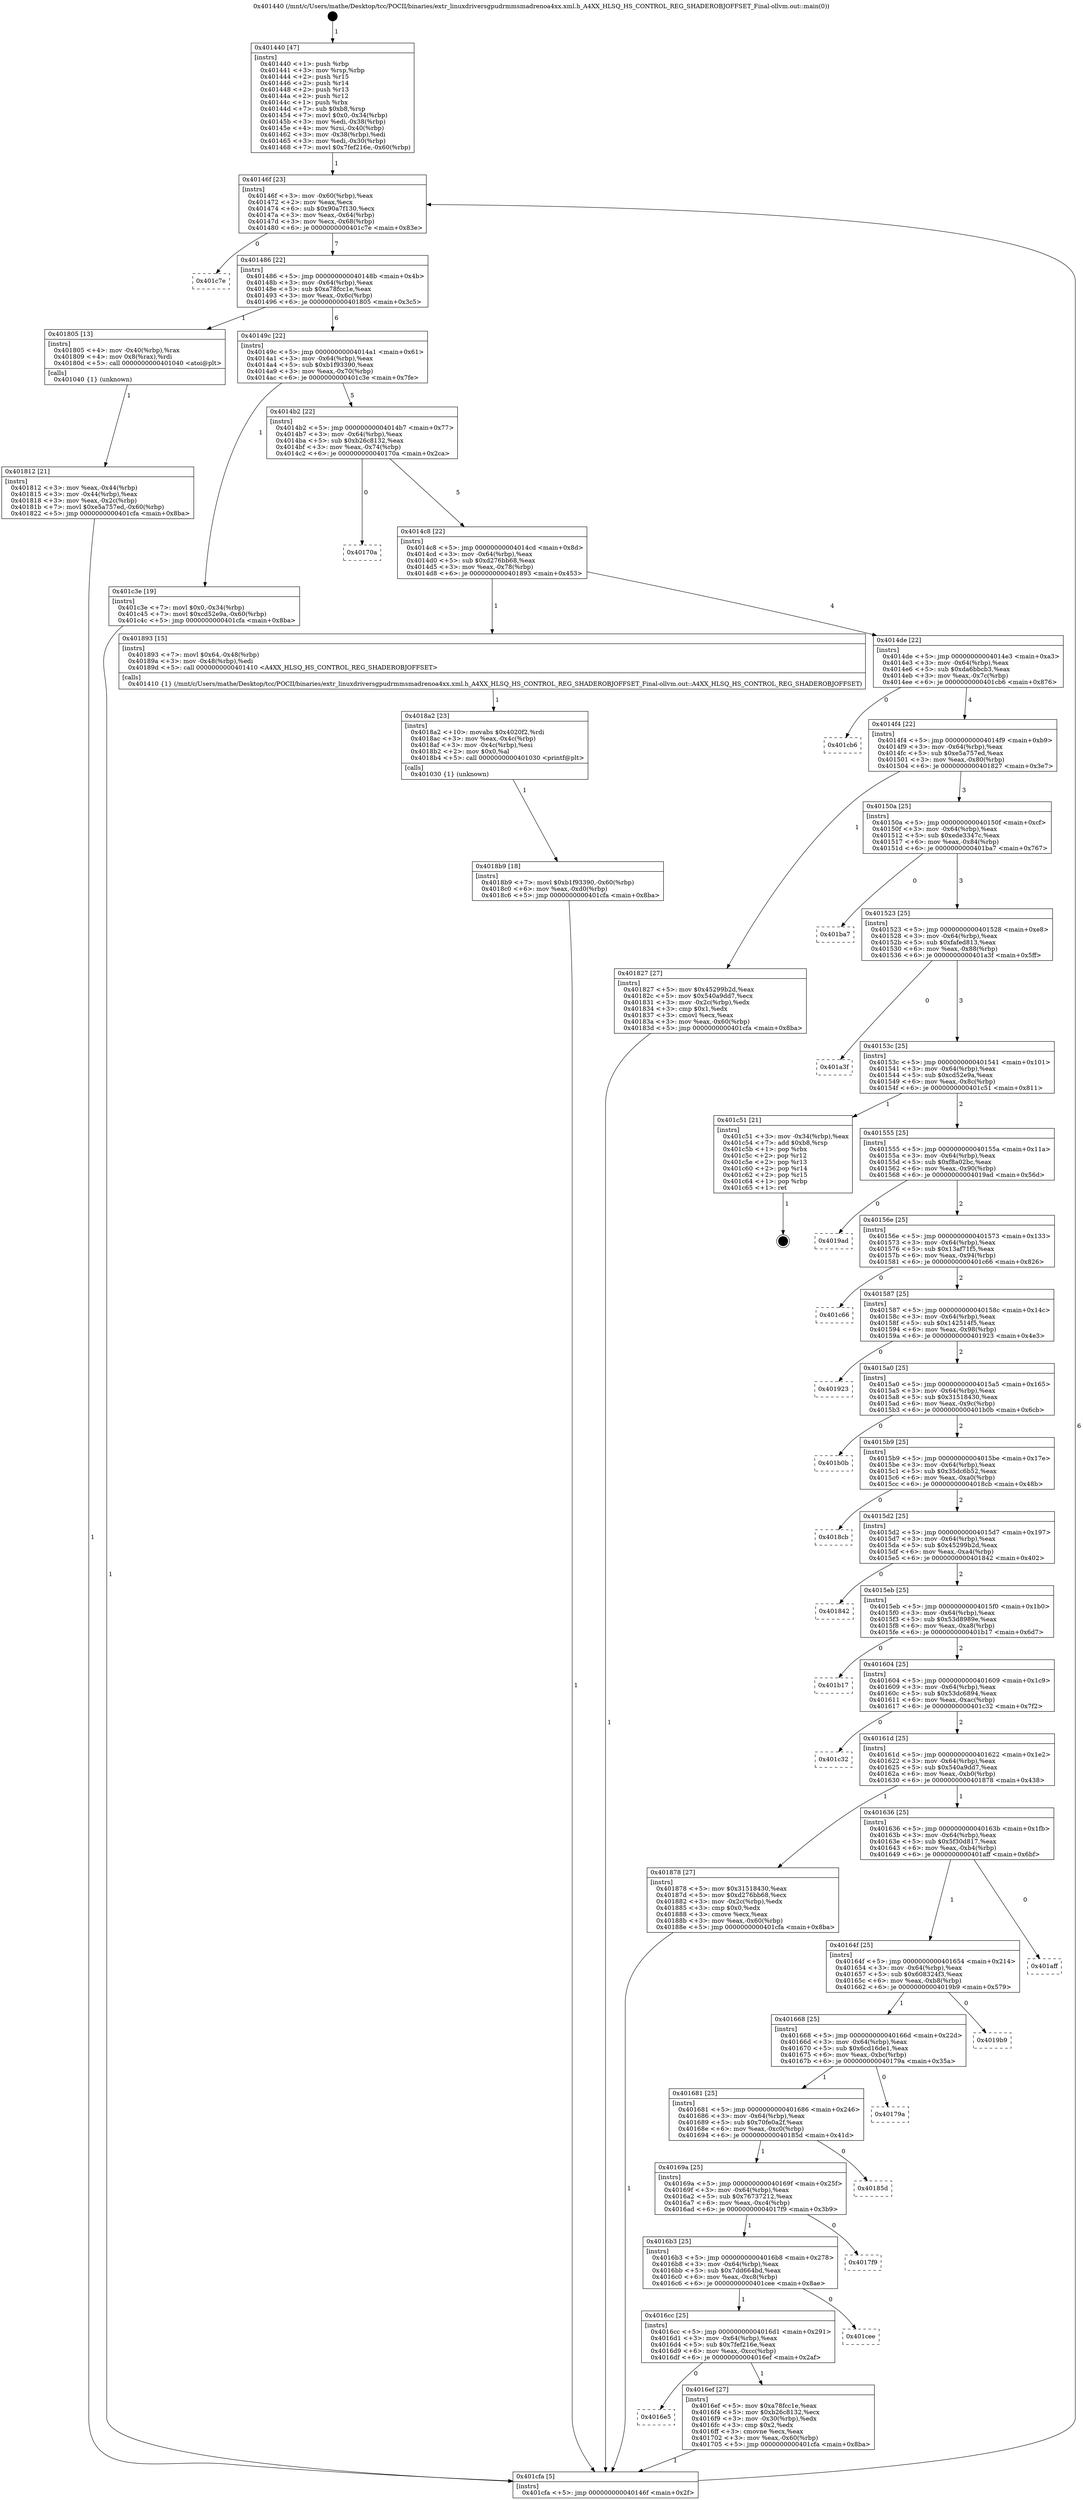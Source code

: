 digraph "0x401440" {
  label = "0x401440 (/mnt/c/Users/mathe/Desktop/tcc/POCII/binaries/extr_linuxdriversgpudrmmsmadrenoa4xx.xml.h_A4XX_HLSQ_HS_CONTROL_REG_SHADEROBJOFFSET_Final-ollvm.out::main(0))"
  labelloc = "t"
  node[shape=record]

  Entry [label="",width=0.3,height=0.3,shape=circle,fillcolor=black,style=filled]
  "0x40146f" [label="{
     0x40146f [23]\l
     | [instrs]\l
     &nbsp;&nbsp;0x40146f \<+3\>: mov -0x60(%rbp),%eax\l
     &nbsp;&nbsp;0x401472 \<+2\>: mov %eax,%ecx\l
     &nbsp;&nbsp;0x401474 \<+6\>: sub $0x90a7f130,%ecx\l
     &nbsp;&nbsp;0x40147a \<+3\>: mov %eax,-0x64(%rbp)\l
     &nbsp;&nbsp;0x40147d \<+3\>: mov %ecx,-0x68(%rbp)\l
     &nbsp;&nbsp;0x401480 \<+6\>: je 0000000000401c7e \<main+0x83e\>\l
  }"]
  "0x401c7e" [label="{
     0x401c7e\l
  }", style=dashed]
  "0x401486" [label="{
     0x401486 [22]\l
     | [instrs]\l
     &nbsp;&nbsp;0x401486 \<+5\>: jmp 000000000040148b \<main+0x4b\>\l
     &nbsp;&nbsp;0x40148b \<+3\>: mov -0x64(%rbp),%eax\l
     &nbsp;&nbsp;0x40148e \<+5\>: sub $0xa78fcc1e,%eax\l
     &nbsp;&nbsp;0x401493 \<+3\>: mov %eax,-0x6c(%rbp)\l
     &nbsp;&nbsp;0x401496 \<+6\>: je 0000000000401805 \<main+0x3c5\>\l
  }"]
  Exit [label="",width=0.3,height=0.3,shape=circle,fillcolor=black,style=filled,peripheries=2]
  "0x401805" [label="{
     0x401805 [13]\l
     | [instrs]\l
     &nbsp;&nbsp;0x401805 \<+4\>: mov -0x40(%rbp),%rax\l
     &nbsp;&nbsp;0x401809 \<+4\>: mov 0x8(%rax),%rdi\l
     &nbsp;&nbsp;0x40180d \<+5\>: call 0000000000401040 \<atoi@plt\>\l
     | [calls]\l
     &nbsp;&nbsp;0x401040 \{1\} (unknown)\l
  }"]
  "0x40149c" [label="{
     0x40149c [22]\l
     | [instrs]\l
     &nbsp;&nbsp;0x40149c \<+5\>: jmp 00000000004014a1 \<main+0x61\>\l
     &nbsp;&nbsp;0x4014a1 \<+3\>: mov -0x64(%rbp),%eax\l
     &nbsp;&nbsp;0x4014a4 \<+5\>: sub $0xb1f93390,%eax\l
     &nbsp;&nbsp;0x4014a9 \<+3\>: mov %eax,-0x70(%rbp)\l
     &nbsp;&nbsp;0x4014ac \<+6\>: je 0000000000401c3e \<main+0x7fe\>\l
  }"]
  "0x4018b9" [label="{
     0x4018b9 [18]\l
     | [instrs]\l
     &nbsp;&nbsp;0x4018b9 \<+7\>: movl $0xb1f93390,-0x60(%rbp)\l
     &nbsp;&nbsp;0x4018c0 \<+6\>: mov %eax,-0xd0(%rbp)\l
     &nbsp;&nbsp;0x4018c6 \<+5\>: jmp 0000000000401cfa \<main+0x8ba\>\l
  }"]
  "0x401c3e" [label="{
     0x401c3e [19]\l
     | [instrs]\l
     &nbsp;&nbsp;0x401c3e \<+7\>: movl $0x0,-0x34(%rbp)\l
     &nbsp;&nbsp;0x401c45 \<+7\>: movl $0xcd52e9a,-0x60(%rbp)\l
     &nbsp;&nbsp;0x401c4c \<+5\>: jmp 0000000000401cfa \<main+0x8ba\>\l
  }"]
  "0x4014b2" [label="{
     0x4014b2 [22]\l
     | [instrs]\l
     &nbsp;&nbsp;0x4014b2 \<+5\>: jmp 00000000004014b7 \<main+0x77\>\l
     &nbsp;&nbsp;0x4014b7 \<+3\>: mov -0x64(%rbp),%eax\l
     &nbsp;&nbsp;0x4014ba \<+5\>: sub $0xb26c8132,%eax\l
     &nbsp;&nbsp;0x4014bf \<+3\>: mov %eax,-0x74(%rbp)\l
     &nbsp;&nbsp;0x4014c2 \<+6\>: je 000000000040170a \<main+0x2ca\>\l
  }"]
  "0x4018a2" [label="{
     0x4018a2 [23]\l
     | [instrs]\l
     &nbsp;&nbsp;0x4018a2 \<+10\>: movabs $0x4020f2,%rdi\l
     &nbsp;&nbsp;0x4018ac \<+3\>: mov %eax,-0x4c(%rbp)\l
     &nbsp;&nbsp;0x4018af \<+3\>: mov -0x4c(%rbp),%esi\l
     &nbsp;&nbsp;0x4018b2 \<+2\>: mov $0x0,%al\l
     &nbsp;&nbsp;0x4018b4 \<+5\>: call 0000000000401030 \<printf@plt\>\l
     | [calls]\l
     &nbsp;&nbsp;0x401030 \{1\} (unknown)\l
  }"]
  "0x40170a" [label="{
     0x40170a\l
  }", style=dashed]
  "0x4014c8" [label="{
     0x4014c8 [22]\l
     | [instrs]\l
     &nbsp;&nbsp;0x4014c8 \<+5\>: jmp 00000000004014cd \<main+0x8d\>\l
     &nbsp;&nbsp;0x4014cd \<+3\>: mov -0x64(%rbp),%eax\l
     &nbsp;&nbsp;0x4014d0 \<+5\>: sub $0xd276bb68,%eax\l
     &nbsp;&nbsp;0x4014d5 \<+3\>: mov %eax,-0x78(%rbp)\l
     &nbsp;&nbsp;0x4014d8 \<+6\>: je 0000000000401893 \<main+0x453\>\l
  }"]
  "0x401812" [label="{
     0x401812 [21]\l
     | [instrs]\l
     &nbsp;&nbsp;0x401812 \<+3\>: mov %eax,-0x44(%rbp)\l
     &nbsp;&nbsp;0x401815 \<+3\>: mov -0x44(%rbp),%eax\l
     &nbsp;&nbsp;0x401818 \<+3\>: mov %eax,-0x2c(%rbp)\l
     &nbsp;&nbsp;0x40181b \<+7\>: movl $0xe5a757ed,-0x60(%rbp)\l
     &nbsp;&nbsp;0x401822 \<+5\>: jmp 0000000000401cfa \<main+0x8ba\>\l
  }"]
  "0x401893" [label="{
     0x401893 [15]\l
     | [instrs]\l
     &nbsp;&nbsp;0x401893 \<+7\>: movl $0x64,-0x48(%rbp)\l
     &nbsp;&nbsp;0x40189a \<+3\>: mov -0x48(%rbp),%edi\l
     &nbsp;&nbsp;0x40189d \<+5\>: call 0000000000401410 \<A4XX_HLSQ_HS_CONTROL_REG_SHADEROBJOFFSET\>\l
     | [calls]\l
     &nbsp;&nbsp;0x401410 \{1\} (/mnt/c/Users/mathe/Desktop/tcc/POCII/binaries/extr_linuxdriversgpudrmmsmadrenoa4xx.xml.h_A4XX_HLSQ_HS_CONTROL_REG_SHADEROBJOFFSET_Final-ollvm.out::A4XX_HLSQ_HS_CONTROL_REG_SHADEROBJOFFSET)\l
  }"]
  "0x4014de" [label="{
     0x4014de [22]\l
     | [instrs]\l
     &nbsp;&nbsp;0x4014de \<+5\>: jmp 00000000004014e3 \<main+0xa3\>\l
     &nbsp;&nbsp;0x4014e3 \<+3\>: mov -0x64(%rbp),%eax\l
     &nbsp;&nbsp;0x4014e6 \<+5\>: sub $0xda6bbcb3,%eax\l
     &nbsp;&nbsp;0x4014eb \<+3\>: mov %eax,-0x7c(%rbp)\l
     &nbsp;&nbsp;0x4014ee \<+6\>: je 0000000000401cb6 \<main+0x876\>\l
  }"]
  "0x401440" [label="{
     0x401440 [47]\l
     | [instrs]\l
     &nbsp;&nbsp;0x401440 \<+1\>: push %rbp\l
     &nbsp;&nbsp;0x401441 \<+3\>: mov %rsp,%rbp\l
     &nbsp;&nbsp;0x401444 \<+2\>: push %r15\l
     &nbsp;&nbsp;0x401446 \<+2\>: push %r14\l
     &nbsp;&nbsp;0x401448 \<+2\>: push %r13\l
     &nbsp;&nbsp;0x40144a \<+2\>: push %r12\l
     &nbsp;&nbsp;0x40144c \<+1\>: push %rbx\l
     &nbsp;&nbsp;0x40144d \<+7\>: sub $0xb8,%rsp\l
     &nbsp;&nbsp;0x401454 \<+7\>: movl $0x0,-0x34(%rbp)\l
     &nbsp;&nbsp;0x40145b \<+3\>: mov %edi,-0x38(%rbp)\l
     &nbsp;&nbsp;0x40145e \<+4\>: mov %rsi,-0x40(%rbp)\l
     &nbsp;&nbsp;0x401462 \<+3\>: mov -0x38(%rbp),%edi\l
     &nbsp;&nbsp;0x401465 \<+3\>: mov %edi,-0x30(%rbp)\l
     &nbsp;&nbsp;0x401468 \<+7\>: movl $0x7fef216e,-0x60(%rbp)\l
  }"]
  "0x401cb6" [label="{
     0x401cb6\l
  }", style=dashed]
  "0x4014f4" [label="{
     0x4014f4 [22]\l
     | [instrs]\l
     &nbsp;&nbsp;0x4014f4 \<+5\>: jmp 00000000004014f9 \<main+0xb9\>\l
     &nbsp;&nbsp;0x4014f9 \<+3\>: mov -0x64(%rbp),%eax\l
     &nbsp;&nbsp;0x4014fc \<+5\>: sub $0xe5a757ed,%eax\l
     &nbsp;&nbsp;0x401501 \<+3\>: mov %eax,-0x80(%rbp)\l
     &nbsp;&nbsp;0x401504 \<+6\>: je 0000000000401827 \<main+0x3e7\>\l
  }"]
  "0x401cfa" [label="{
     0x401cfa [5]\l
     | [instrs]\l
     &nbsp;&nbsp;0x401cfa \<+5\>: jmp 000000000040146f \<main+0x2f\>\l
  }"]
  "0x401827" [label="{
     0x401827 [27]\l
     | [instrs]\l
     &nbsp;&nbsp;0x401827 \<+5\>: mov $0x45299b2d,%eax\l
     &nbsp;&nbsp;0x40182c \<+5\>: mov $0x540a9dd7,%ecx\l
     &nbsp;&nbsp;0x401831 \<+3\>: mov -0x2c(%rbp),%edx\l
     &nbsp;&nbsp;0x401834 \<+3\>: cmp $0x1,%edx\l
     &nbsp;&nbsp;0x401837 \<+3\>: cmovl %ecx,%eax\l
     &nbsp;&nbsp;0x40183a \<+3\>: mov %eax,-0x60(%rbp)\l
     &nbsp;&nbsp;0x40183d \<+5\>: jmp 0000000000401cfa \<main+0x8ba\>\l
  }"]
  "0x40150a" [label="{
     0x40150a [25]\l
     | [instrs]\l
     &nbsp;&nbsp;0x40150a \<+5\>: jmp 000000000040150f \<main+0xcf\>\l
     &nbsp;&nbsp;0x40150f \<+3\>: mov -0x64(%rbp),%eax\l
     &nbsp;&nbsp;0x401512 \<+5\>: sub $0xede3347c,%eax\l
     &nbsp;&nbsp;0x401517 \<+6\>: mov %eax,-0x84(%rbp)\l
     &nbsp;&nbsp;0x40151d \<+6\>: je 0000000000401ba7 \<main+0x767\>\l
  }"]
  "0x4016e5" [label="{
     0x4016e5\l
  }", style=dashed]
  "0x401ba7" [label="{
     0x401ba7\l
  }", style=dashed]
  "0x401523" [label="{
     0x401523 [25]\l
     | [instrs]\l
     &nbsp;&nbsp;0x401523 \<+5\>: jmp 0000000000401528 \<main+0xe8\>\l
     &nbsp;&nbsp;0x401528 \<+3\>: mov -0x64(%rbp),%eax\l
     &nbsp;&nbsp;0x40152b \<+5\>: sub $0xfafed813,%eax\l
     &nbsp;&nbsp;0x401530 \<+6\>: mov %eax,-0x88(%rbp)\l
     &nbsp;&nbsp;0x401536 \<+6\>: je 0000000000401a3f \<main+0x5ff\>\l
  }"]
  "0x4016ef" [label="{
     0x4016ef [27]\l
     | [instrs]\l
     &nbsp;&nbsp;0x4016ef \<+5\>: mov $0xa78fcc1e,%eax\l
     &nbsp;&nbsp;0x4016f4 \<+5\>: mov $0xb26c8132,%ecx\l
     &nbsp;&nbsp;0x4016f9 \<+3\>: mov -0x30(%rbp),%edx\l
     &nbsp;&nbsp;0x4016fc \<+3\>: cmp $0x2,%edx\l
     &nbsp;&nbsp;0x4016ff \<+3\>: cmovne %ecx,%eax\l
     &nbsp;&nbsp;0x401702 \<+3\>: mov %eax,-0x60(%rbp)\l
     &nbsp;&nbsp;0x401705 \<+5\>: jmp 0000000000401cfa \<main+0x8ba\>\l
  }"]
  "0x401a3f" [label="{
     0x401a3f\l
  }", style=dashed]
  "0x40153c" [label="{
     0x40153c [25]\l
     | [instrs]\l
     &nbsp;&nbsp;0x40153c \<+5\>: jmp 0000000000401541 \<main+0x101\>\l
     &nbsp;&nbsp;0x401541 \<+3\>: mov -0x64(%rbp),%eax\l
     &nbsp;&nbsp;0x401544 \<+5\>: sub $0xcd52e9a,%eax\l
     &nbsp;&nbsp;0x401549 \<+6\>: mov %eax,-0x8c(%rbp)\l
     &nbsp;&nbsp;0x40154f \<+6\>: je 0000000000401c51 \<main+0x811\>\l
  }"]
  "0x4016cc" [label="{
     0x4016cc [25]\l
     | [instrs]\l
     &nbsp;&nbsp;0x4016cc \<+5\>: jmp 00000000004016d1 \<main+0x291\>\l
     &nbsp;&nbsp;0x4016d1 \<+3\>: mov -0x64(%rbp),%eax\l
     &nbsp;&nbsp;0x4016d4 \<+5\>: sub $0x7fef216e,%eax\l
     &nbsp;&nbsp;0x4016d9 \<+6\>: mov %eax,-0xcc(%rbp)\l
     &nbsp;&nbsp;0x4016df \<+6\>: je 00000000004016ef \<main+0x2af\>\l
  }"]
  "0x401c51" [label="{
     0x401c51 [21]\l
     | [instrs]\l
     &nbsp;&nbsp;0x401c51 \<+3\>: mov -0x34(%rbp),%eax\l
     &nbsp;&nbsp;0x401c54 \<+7\>: add $0xb8,%rsp\l
     &nbsp;&nbsp;0x401c5b \<+1\>: pop %rbx\l
     &nbsp;&nbsp;0x401c5c \<+2\>: pop %r12\l
     &nbsp;&nbsp;0x401c5e \<+2\>: pop %r13\l
     &nbsp;&nbsp;0x401c60 \<+2\>: pop %r14\l
     &nbsp;&nbsp;0x401c62 \<+2\>: pop %r15\l
     &nbsp;&nbsp;0x401c64 \<+1\>: pop %rbp\l
     &nbsp;&nbsp;0x401c65 \<+1\>: ret\l
  }"]
  "0x401555" [label="{
     0x401555 [25]\l
     | [instrs]\l
     &nbsp;&nbsp;0x401555 \<+5\>: jmp 000000000040155a \<main+0x11a\>\l
     &nbsp;&nbsp;0x40155a \<+3\>: mov -0x64(%rbp),%eax\l
     &nbsp;&nbsp;0x40155d \<+5\>: sub $0xf8a02bc,%eax\l
     &nbsp;&nbsp;0x401562 \<+6\>: mov %eax,-0x90(%rbp)\l
     &nbsp;&nbsp;0x401568 \<+6\>: je 00000000004019ad \<main+0x56d\>\l
  }"]
  "0x401cee" [label="{
     0x401cee\l
  }", style=dashed]
  "0x4019ad" [label="{
     0x4019ad\l
  }", style=dashed]
  "0x40156e" [label="{
     0x40156e [25]\l
     | [instrs]\l
     &nbsp;&nbsp;0x40156e \<+5\>: jmp 0000000000401573 \<main+0x133\>\l
     &nbsp;&nbsp;0x401573 \<+3\>: mov -0x64(%rbp),%eax\l
     &nbsp;&nbsp;0x401576 \<+5\>: sub $0x13af71f5,%eax\l
     &nbsp;&nbsp;0x40157b \<+6\>: mov %eax,-0x94(%rbp)\l
     &nbsp;&nbsp;0x401581 \<+6\>: je 0000000000401c66 \<main+0x826\>\l
  }"]
  "0x4016b3" [label="{
     0x4016b3 [25]\l
     | [instrs]\l
     &nbsp;&nbsp;0x4016b3 \<+5\>: jmp 00000000004016b8 \<main+0x278\>\l
     &nbsp;&nbsp;0x4016b8 \<+3\>: mov -0x64(%rbp),%eax\l
     &nbsp;&nbsp;0x4016bb \<+5\>: sub $0x7dd664bd,%eax\l
     &nbsp;&nbsp;0x4016c0 \<+6\>: mov %eax,-0xc8(%rbp)\l
     &nbsp;&nbsp;0x4016c6 \<+6\>: je 0000000000401cee \<main+0x8ae\>\l
  }"]
  "0x401c66" [label="{
     0x401c66\l
  }", style=dashed]
  "0x401587" [label="{
     0x401587 [25]\l
     | [instrs]\l
     &nbsp;&nbsp;0x401587 \<+5\>: jmp 000000000040158c \<main+0x14c\>\l
     &nbsp;&nbsp;0x40158c \<+3\>: mov -0x64(%rbp),%eax\l
     &nbsp;&nbsp;0x40158f \<+5\>: sub $0x142514f5,%eax\l
     &nbsp;&nbsp;0x401594 \<+6\>: mov %eax,-0x98(%rbp)\l
     &nbsp;&nbsp;0x40159a \<+6\>: je 0000000000401923 \<main+0x4e3\>\l
  }"]
  "0x4017f9" [label="{
     0x4017f9\l
  }", style=dashed]
  "0x401923" [label="{
     0x401923\l
  }", style=dashed]
  "0x4015a0" [label="{
     0x4015a0 [25]\l
     | [instrs]\l
     &nbsp;&nbsp;0x4015a0 \<+5\>: jmp 00000000004015a5 \<main+0x165\>\l
     &nbsp;&nbsp;0x4015a5 \<+3\>: mov -0x64(%rbp),%eax\l
     &nbsp;&nbsp;0x4015a8 \<+5\>: sub $0x31518430,%eax\l
     &nbsp;&nbsp;0x4015ad \<+6\>: mov %eax,-0x9c(%rbp)\l
     &nbsp;&nbsp;0x4015b3 \<+6\>: je 0000000000401b0b \<main+0x6cb\>\l
  }"]
  "0x40169a" [label="{
     0x40169a [25]\l
     | [instrs]\l
     &nbsp;&nbsp;0x40169a \<+5\>: jmp 000000000040169f \<main+0x25f\>\l
     &nbsp;&nbsp;0x40169f \<+3\>: mov -0x64(%rbp),%eax\l
     &nbsp;&nbsp;0x4016a2 \<+5\>: sub $0x76737212,%eax\l
     &nbsp;&nbsp;0x4016a7 \<+6\>: mov %eax,-0xc4(%rbp)\l
     &nbsp;&nbsp;0x4016ad \<+6\>: je 00000000004017f9 \<main+0x3b9\>\l
  }"]
  "0x401b0b" [label="{
     0x401b0b\l
  }", style=dashed]
  "0x4015b9" [label="{
     0x4015b9 [25]\l
     | [instrs]\l
     &nbsp;&nbsp;0x4015b9 \<+5\>: jmp 00000000004015be \<main+0x17e\>\l
     &nbsp;&nbsp;0x4015be \<+3\>: mov -0x64(%rbp),%eax\l
     &nbsp;&nbsp;0x4015c1 \<+5\>: sub $0x35dc6b52,%eax\l
     &nbsp;&nbsp;0x4015c6 \<+6\>: mov %eax,-0xa0(%rbp)\l
     &nbsp;&nbsp;0x4015cc \<+6\>: je 00000000004018cb \<main+0x48b\>\l
  }"]
  "0x40185d" [label="{
     0x40185d\l
  }", style=dashed]
  "0x4018cb" [label="{
     0x4018cb\l
  }", style=dashed]
  "0x4015d2" [label="{
     0x4015d2 [25]\l
     | [instrs]\l
     &nbsp;&nbsp;0x4015d2 \<+5\>: jmp 00000000004015d7 \<main+0x197\>\l
     &nbsp;&nbsp;0x4015d7 \<+3\>: mov -0x64(%rbp),%eax\l
     &nbsp;&nbsp;0x4015da \<+5\>: sub $0x45299b2d,%eax\l
     &nbsp;&nbsp;0x4015df \<+6\>: mov %eax,-0xa4(%rbp)\l
     &nbsp;&nbsp;0x4015e5 \<+6\>: je 0000000000401842 \<main+0x402\>\l
  }"]
  "0x401681" [label="{
     0x401681 [25]\l
     | [instrs]\l
     &nbsp;&nbsp;0x401681 \<+5\>: jmp 0000000000401686 \<main+0x246\>\l
     &nbsp;&nbsp;0x401686 \<+3\>: mov -0x64(%rbp),%eax\l
     &nbsp;&nbsp;0x401689 \<+5\>: sub $0x70fe0a2f,%eax\l
     &nbsp;&nbsp;0x40168e \<+6\>: mov %eax,-0xc0(%rbp)\l
     &nbsp;&nbsp;0x401694 \<+6\>: je 000000000040185d \<main+0x41d\>\l
  }"]
  "0x401842" [label="{
     0x401842\l
  }", style=dashed]
  "0x4015eb" [label="{
     0x4015eb [25]\l
     | [instrs]\l
     &nbsp;&nbsp;0x4015eb \<+5\>: jmp 00000000004015f0 \<main+0x1b0\>\l
     &nbsp;&nbsp;0x4015f0 \<+3\>: mov -0x64(%rbp),%eax\l
     &nbsp;&nbsp;0x4015f3 \<+5\>: sub $0x53d8989e,%eax\l
     &nbsp;&nbsp;0x4015f8 \<+6\>: mov %eax,-0xa8(%rbp)\l
     &nbsp;&nbsp;0x4015fe \<+6\>: je 0000000000401b17 \<main+0x6d7\>\l
  }"]
  "0x40179a" [label="{
     0x40179a\l
  }", style=dashed]
  "0x401b17" [label="{
     0x401b17\l
  }", style=dashed]
  "0x401604" [label="{
     0x401604 [25]\l
     | [instrs]\l
     &nbsp;&nbsp;0x401604 \<+5\>: jmp 0000000000401609 \<main+0x1c9\>\l
     &nbsp;&nbsp;0x401609 \<+3\>: mov -0x64(%rbp),%eax\l
     &nbsp;&nbsp;0x40160c \<+5\>: sub $0x53dc6894,%eax\l
     &nbsp;&nbsp;0x401611 \<+6\>: mov %eax,-0xac(%rbp)\l
     &nbsp;&nbsp;0x401617 \<+6\>: je 0000000000401c32 \<main+0x7f2\>\l
  }"]
  "0x401668" [label="{
     0x401668 [25]\l
     | [instrs]\l
     &nbsp;&nbsp;0x401668 \<+5\>: jmp 000000000040166d \<main+0x22d\>\l
     &nbsp;&nbsp;0x40166d \<+3\>: mov -0x64(%rbp),%eax\l
     &nbsp;&nbsp;0x401670 \<+5\>: sub $0x6cd16de1,%eax\l
     &nbsp;&nbsp;0x401675 \<+6\>: mov %eax,-0xbc(%rbp)\l
     &nbsp;&nbsp;0x40167b \<+6\>: je 000000000040179a \<main+0x35a\>\l
  }"]
  "0x401c32" [label="{
     0x401c32\l
  }", style=dashed]
  "0x40161d" [label="{
     0x40161d [25]\l
     | [instrs]\l
     &nbsp;&nbsp;0x40161d \<+5\>: jmp 0000000000401622 \<main+0x1e2\>\l
     &nbsp;&nbsp;0x401622 \<+3\>: mov -0x64(%rbp),%eax\l
     &nbsp;&nbsp;0x401625 \<+5\>: sub $0x540a9dd7,%eax\l
     &nbsp;&nbsp;0x40162a \<+6\>: mov %eax,-0xb0(%rbp)\l
     &nbsp;&nbsp;0x401630 \<+6\>: je 0000000000401878 \<main+0x438\>\l
  }"]
  "0x4019b9" [label="{
     0x4019b9\l
  }", style=dashed]
  "0x401878" [label="{
     0x401878 [27]\l
     | [instrs]\l
     &nbsp;&nbsp;0x401878 \<+5\>: mov $0x31518430,%eax\l
     &nbsp;&nbsp;0x40187d \<+5\>: mov $0xd276bb68,%ecx\l
     &nbsp;&nbsp;0x401882 \<+3\>: mov -0x2c(%rbp),%edx\l
     &nbsp;&nbsp;0x401885 \<+3\>: cmp $0x0,%edx\l
     &nbsp;&nbsp;0x401888 \<+3\>: cmove %ecx,%eax\l
     &nbsp;&nbsp;0x40188b \<+3\>: mov %eax,-0x60(%rbp)\l
     &nbsp;&nbsp;0x40188e \<+5\>: jmp 0000000000401cfa \<main+0x8ba\>\l
  }"]
  "0x401636" [label="{
     0x401636 [25]\l
     | [instrs]\l
     &nbsp;&nbsp;0x401636 \<+5\>: jmp 000000000040163b \<main+0x1fb\>\l
     &nbsp;&nbsp;0x40163b \<+3\>: mov -0x64(%rbp),%eax\l
     &nbsp;&nbsp;0x40163e \<+5\>: sub $0x5f30d817,%eax\l
     &nbsp;&nbsp;0x401643 \<+6\>: mov %eax,-0xb4(%rbp)\l
     &nbsp;&nbsp;0x401649 \<+6\>: je 0000000000401aff \<main+0x6bf\>\l
  }"]
  "0x40164f" [label="{
     0x40164f [25]\l
     | [instrs]\l
     &nbsp;&nbsp;0x40164f \<+5\>: jmp 0000000000401654 \<main+0x214\>\l
     &nbsp;&nbsp;0x401654 \<+3\>: mov -0x64(%rbp),%eax\l
     &nbsp;&nbsp;0x401657 \<+5\>: sub $0x608324f3,%eax\l
     &nbsp;&nbsp;0x40165c \<+6\>: mov %eax,-0xb8(%rbp)\l
     &nbsp;&nbsp;0x401662 \<+6\>: je 00000000004019b9 \<main+0x579\>\l
  }"]
  "0x401aff" [label="{
     0x401aff\l
  }", style=dashed]
  Entry -> "0x401440" [label=" 1"]
  "0x40146f" -> "0x401c7e" [label=" 0"]
  "0x40146f" -> "0x401486" [label=" 7"]
  "0x401c51" -> Exit [label=" 1"]
  "0x401486" -> "0x401805" [label=" 1"]
  "0x401486" -> "0x40149c" [label=" 6"]
  "0x401c3e" -> "0x401cfa" [label=" 1"]
  "0x40149c" -> "0x401c3e" [label=" 1"]
  "0x40149c" -> "0x4014b2" [label=" 5"]
  "0x4018b9" -> "0x401cfa" [label=" 1"]
  "0x4014b2" -> "0x40170a" [label=" 0"]
  "0x4014b2" -> "0x4014c8" [label=" 5"]
  "0x4018a2" -> "0x4018b9" [label=" 1"]
  "0x4014c8" -> "0x401893" [label=" 1"]
  "0x4014c8" -> "0x4014de" [label=" 4"]
  "0x401893" -> "0x4018a2" [label=" 1"]
  "0x4014de" -> "0x401cb6" [label=" 0"]
  "0x4014de" -> "0x4014f4" [label=" 4"]
  "0x401878" -> "0x401cfa" [label=" 1"]
  "0x4014f4" -> "0x401827" [label=" 1"]
  "0x4014f4" -> "0x40150a" [label=" 3"]
  "0x401827" -> "0x401cfa" [label=" 1"]
  "0x40150a" -> "0x401ba7" [label=" 0"]
  "0x40150a" -> "0x401523" [label=" 3"]
  "0x401812" -> "0x401cfa" [label=" 1"]
  "0x401523" -> "0x401a3f" [label=" 0"]
  "0x401523" -> "0x40153c" [label=" 3"]
  "0x401805" -> "0x401812" [label=" 1"]
  "0x40153c" -> "0x401c51" [label=" 1"]
  "0x40153c" -> "0x401555" [label=" 2"]
  "0x401440" -> "0x40146f" [label=" 1"]
  "0x401555" -> "0x4019ad" [label=" 0"]
  "0x401555" -> "0x40156e" [label=" 2"]
  "0x4016ef" -> "0x401cfa" [label=" 1"]
  "0x40156e" -> "0x401c66" [label=" 0"]
  "0x40156e" -> "0x401587" [label=" 2"]
  "0x4016cc" -> "0x4016ef" [label=" 1"]
  "0x401587" -> "0x401923" [label=" 0"]
  "0x401587" -> "0x4015a0" [label=" 2"]
  "0x401cfa" -> "0x40146f" [label=" 6"]
  "0x4015a0" -> "0x401b0b" [label=" 0"]
  "0x4015a0" -> "0x4015b9" [label=" 2"]
  "0x4016b3" -> "0x401cee" [label=" 0"]
  "0x4015b9" -> "0x4018cb" [label=" 0"]
  "0x4015b9" -> "0x4015d2" [label=" 2"]
  "0x4016cc" -> "0x4016e5" [label=" 0"]
  "0x4015d2" -> "0x401842" [label=" 0"]
  "0x4015d2" -> "0x4015eb" [label=" 2"]
  "0x40169a" -> "0x4017f9" [label=" 0"]
  "0x4015eb" -> "0x401b17" [label=" 0"]
  "0x4015eb" -> "0x401604" [label=" 2"]
  "0x4016b3" -> "0x4016cc" [label=" 1"]
  "0x401604" -> "0x401c32" [label=" 0"]
  "0x401604" -> "0x40161d" [label=" 2"]
  "0x401681" -> "0x40185d" [label=" 0"]
  "0x40161d" -> "0x401878" [label=" 1"]
  "0x40161d" -> "0x401636" [label=" 1"]
  "0x40169a" -> "0x4016b3" [label=" 1"]
  "0x401636" -> "0x401aff" [label=" 0"]
  "0x401636" -> "0x40164f" [label=" 1"]
  "0x401668" -> "0x401681" [label=" 1"]
  "0x40164f" -> "0x4019b9" [label=" 0"]
  "0x40164f" -> "0x401668" [label=" 1"]
  "0x401681" -> "0x40169a" [label=" 1"]
  "0x401668" -> "0x40179a" [label=" 0"]
}
